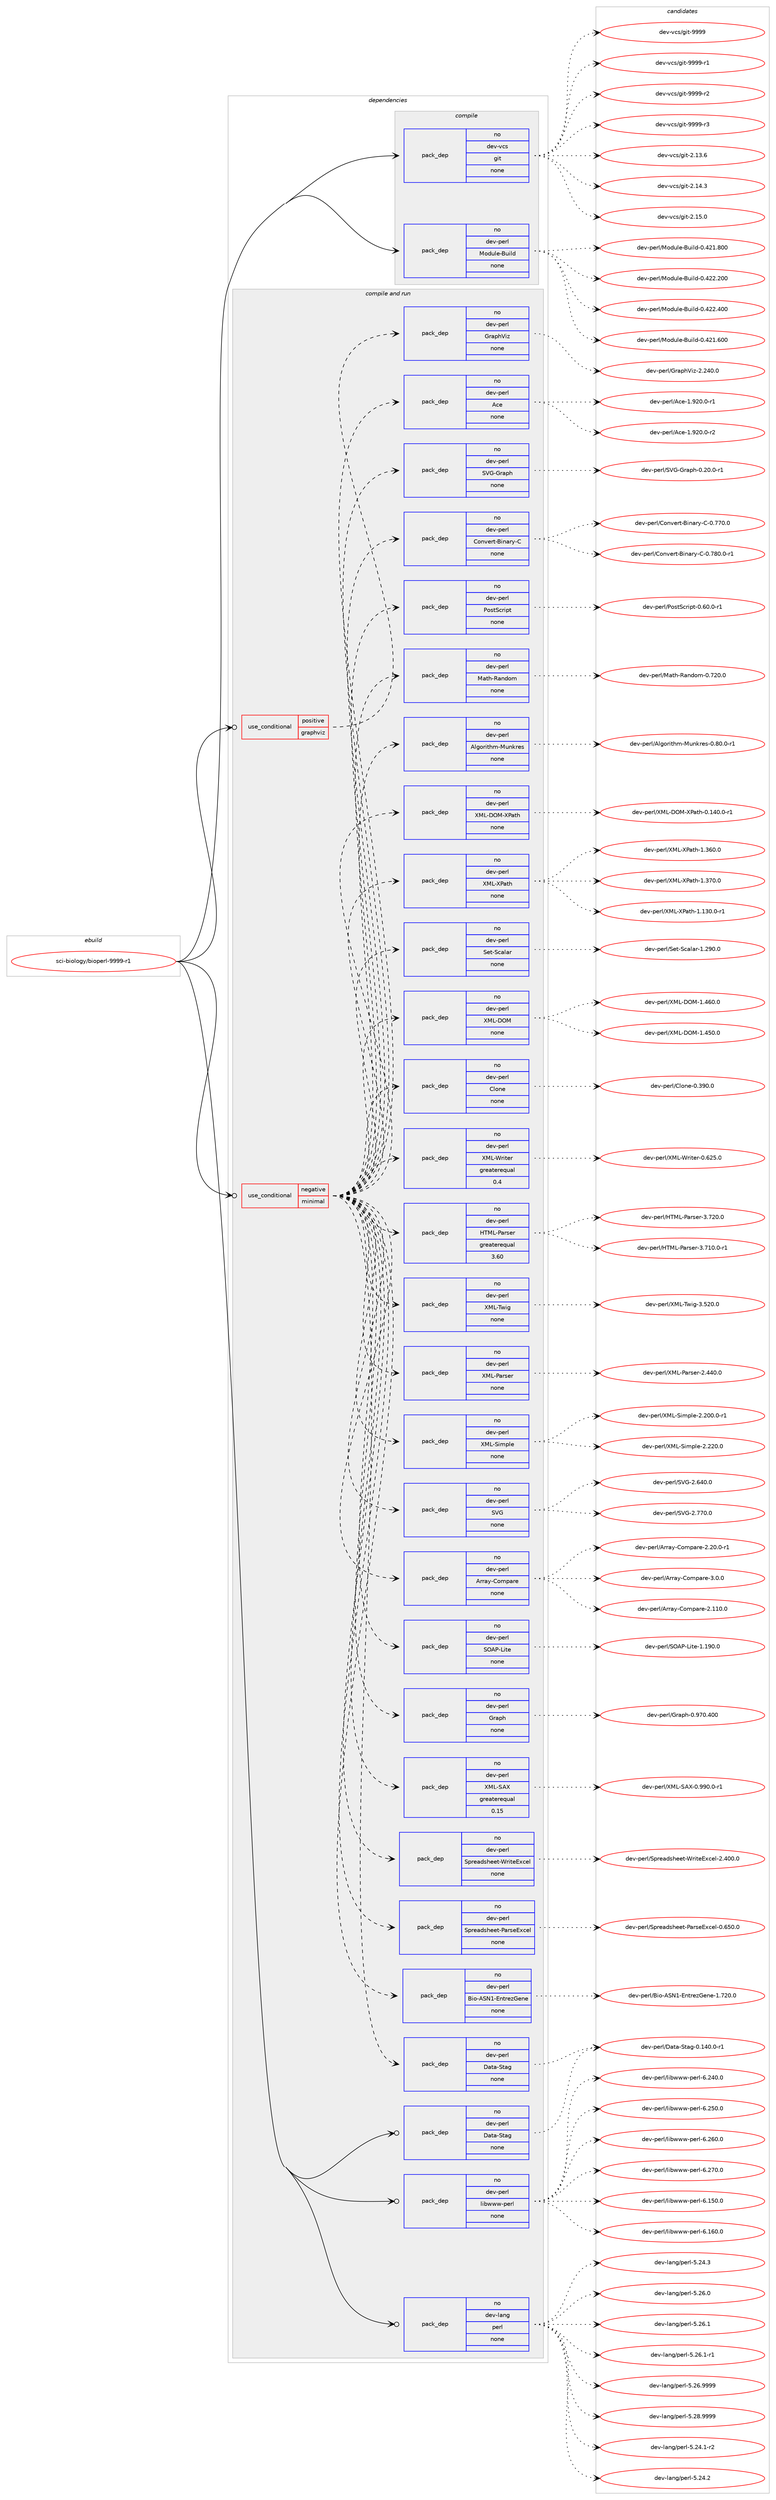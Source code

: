 digraph prolog {

# *************
# Graph options
# *************

newrank=true;
concentrate=true;
compound=true;
graph [rankdir=LR,fontname=Helvetica,fontsize=10,ranksep=1.5];#, ranksep=2.5, nodesep=0.2];
edge  [arrowhead=vee];
node  [fontname=Helvetica,fontsize=10];

# **********
# The ebuild
# **********

subgraph cluster_leftcol {
color=gray;
rank=same;
label=<<i>ebuild</i>>;
id [label="sci-biology/bioperl-9999-r1", color=red, width=4, href="../sci-biology/bioperl-9999-r1.svg"];
}

# ****************
# The dependencies
# ****************

subgraph cluster_midcol {
color=gray;
label=<<i>dependencies</i>>;
subgraph cluster_compile {
fillcolor="#eeeeee";
style=filled;
label=<<i>compile</i>>;
subgraph pack327310 {
dependency444213 [label=<<TABLE BORDER="0" CELLBORDER="1" CELLSPACING="0" CELLPADDING="4" WIDTH="220"><TR><TD ROWSPAN="6" CELLPADDING="30">pack_dep</TD></TR><TR><TD WIDTH="110">no</TD></TR><TR><TD>dev-perl</TD></TR><TR><TD>Module-Build</TD></TR><TR><TD>none</TD></TR><TR><TD></TD></TR></TABLE>>, shape=none, color=blue];
}
id:e -> dependency444213:w [weight=20,style="solid",arrowhead="vee"];
subgraph pack327311 {
dependency444214 [label=<<TABLE BORDER="0" CELLBORDER="1" CELLSPACING="0" CELLPADDING="4" WIDTH="220"><TR><TD ROWSPAN="6" CELLPADDING="30">pack_dep</TD></TR><TR><TD WIDTH="110">no</TD></TR><TR><TD>dev-vcs</TD></TR><TR><TD>git</TD></TR><TR><TD>none</TD></TR><TR><TD></TD></TR></TABLE>>, shape=none, color=blue];
}
id:e -> dependency444214:w [weight=20,style="solid",arrowhead="vee"];
}
subgraph cluster_compileandrun {
fillcolor="#eeeeee";
style=filled;
label=<<i>compile and run</i>>;
subgraph cond109219 {
dependency444215 [label=<<TABLE BORDER="0" CELLBORDER="1" CELLSPACING="0" CELLPADDING="4"><TR><TD ROWSPAN="3" CELLPADDING="10">use_conditional</TD></TR><TR><TD>negative</TD></TR><TR><TD>minimal</TD></TR></TABLE>>, shape=none, color=red];
subgraph pack327312 {
dependency444216 [label=<<TABLE BORDER="0" CELLBORDER="1" CELLSPACING="0" CELLPADDING="4" WIDTH="220"><TR><TD ROWSPAN="6" CELLPADDING="30">pack_dep</TD></TR><TR><TD WIDTH="110">no</TD></TR><TR><TD>dev-perl</TD></TR><TR><TD>Ace</TD></TR><TR><TD>none</TD></TR><TR><TD></TD></TR></TABLE>>, shape=none, color=blue];
}
dependency444215:e -> dependency444216:w [weight=20,style="dashed",arrowhead="vee"];
subgraph pack327313 {
dependency444217 [label=<<TABLE BORDER="0" CELLBORDER="1" CELLSPACING="0" CELLPADDING="4" WIDTH="220"><TR><TD ROWSPAN="6" CELLPADDING="30">pack_dep</TD></TR><TR><TD WIDTH="110">no</TD></TR><TR><TD>dev-perl</TD></TR><TR><TD>Bio-ASN1-EntrezGene</TD></TR><TR><TD>none</TD></TR><TR><TD></TD></TR></TABLE>>, shape=none, color=blue];
}
dependency444215:e -> dependency444217:w [weight=20,style="dashed",arrowhead="vee"];
subgraph pack327314 {
dependency444218 [label=<<TABLE BORDER="0" CELLBORDER="1" CELLSPACING="0" CELLPADDING="4" WIDTH="220"><TR><TD ROWSPAN="6" CELLPADDING="30">pack_dep</TD></TR><TR><TD WIDTH="110">no</TD></TR><TR><TD>dev-perl</TD></TR><TR><TD>Spreadsheet-ParseExcel</TD></TR><TR><TD>none</TD></TR><TR><TD></TD></TR></TABLE>>, shape=none, color=blue];
}
dependency444215:e -> dependency444218:w [weight=20,style="dashed",arrowhead="vee"];
subgraph pack327315 {
dependency444219 [label=<<TABLE BORDER="0" CELLBORDER="1" CELLSPACING="0" CELLPADDING="4" WIDTH="220"><TR><TD ROWSPAN="6" CELLPADDING="30">pack_dep</TD></TR><TR><TD WIDTH="110">no</TD></TR><TR><TD>dev-perl</TD></TR><TR><TD>Spreadsheet-WriteExcel</TD></TR><TR><TD>none</TD></TR><TR><TD></TD></TR></TABLE>>, shape=none, color=blue];
}
dependency444215:e -> dependency444219:w [weight=20,style="dashed",arrowhead="vee"];
subgraph pack327316 {
dependency444220 [label=<<TABLE BORDER="0" CELLBORDER="1" CELLSPACING="0" CELLPADDING="4" WIDTH="220"><TR><TD ROWSPAN="6" CELLPADDING="30">pack_dep</TD></TR><TR><TD WIDTH="110">no</TD></TR><TR><TD>dev-perl</TD></TR><TR><TD>XML-SAX</TD></TR><TR><TD>greaterequal</TD></TR><TR><TD>0.15</TD></TR></TABLE>>, shape=none, color=blue];
}
dependency444215:e -> dependency444220:w [weight=20,style="dashed",arrowhead="vee"];
subgraph pack327317 {
dependency444221 [label=<<TABLE BORDER="0" CELLBORDER="1" CELLSPACING="0" CELLPADDING="4" WIDTH="220"><TR><TD ROWSPAN="6" CELLPADDING="30">pack_dep</TD></TR><TR><TD WIDTH="110">no</TD></TR><TR><TD>dev-perl</TD></TR><TR><TD>Graph</TD></TR><TR><TD>none</TD></TR><TR><TD></TD></TR></TABLE>>, shape=none, color=blue];
}
dependency444215:e -> dependency444221:w [weight=20,style="dashed",arrowhead="vee"];
subgraph pack327318 {
dependency444222 [label=<<TABLE BORDER="0" CELLBORDER="1" CELLSPACING="0" CELLPADDING="4" WIDTH="220"><TR><TD ROWSPAN="6" CELLPADDING="30">pack_dep</TD></TR><TR><TD WIDTH="110">no</TD></TR><TR><TD>dev-perl</TD></TR><TR><TD>SOAP-Lite</TD></TR><TR><TD>none</TD></TR><TR><TD></TD></TR></TABLE>>, shape=none, color=blue];
}
dependency444215:e -> dependency444222:w [weight=20,style="dashed",arrowhead="vee"];
subgraph pack327319 {
dependency444223 [label=<<TABLE BORDER="0" CELLBORDER="1" CELLSPACING="0" CELLPADDING="4" WIDTH="220"><TR><TD ROWSPAN="6" CELLPADDING="30">pack_dep</TD></TR><TR><TD WIDTH="110">no</TD></TR><TR><TD>dev-perl</TD></TR><TR><TD>Array-Compare</TD></TR><TR><TD>none</TD></TR><TR><TD></TD></TR></TABLE>>, shape=none, color=blue];
}
dependency444215:e -> dependency444223:w [weight=20,style="dashed",arrowhead="vee"];
subgraph pack327320 {
dependency444224 [label=<<TABLE BORDER="0" CELLBORDER="1" CELLSPACING="0" CELLPADDING="4" WIDTH="220"><TR><TD ROWSPAN="6" CELLPADDING="30">pack_dep</TD></TR><TR><TD WIDTH="110">no</TD></TR><TR><TD>dev-perl</TD></TR><TR><TD>SVG</TD></TR><TR><TD>none</TD></TR><TR><TD></TD></TR></TABLE>>, shape=none, color=blue];
}
dependency444215:e -> dependency444224:w [weight=20,style="dashed",arrowhead="vee"];
subgraph pack327321 {
dependency444225 [label=<<TABLE BORDER="0" CELLBORDER="1" CELLSPACING="0" CELLPADDING="4" WIDTH="220"><TR><TD ROWSPAN="6" CELLPADDING="30">pack_dep</TD></TR><TR><TD WIDTH="110">no</TD></TR><TR><TD>dev-perl</TD></TR><TR><TD>XML-Simple</TD></TR><TR><TD>none</TD></TR><TR><TD></TD></TR></TABLE>>, shape=none, color=blue];
}
dependency444215:e -> dependency444225:w [weight=20,style="dashed",arrowhead="vee"];
subgraph pack327322 {
dependency444226 [label=<<TABLE BORDER="0" CELLBORDER="1" CELLSPACING="0" CELLPADDING="4" WIDTH="220"><TR><TD ROWSPAN="6" CELLPADDING="30">pack_dep</TD></TR><TR><TD WIDTH="110">no</TD></TR><TR><TD>dev-perl</TD></TR><TR><TD>XML-Parser</TD></TR><TR><TD>none</TD></TR><TR><TD></TD></TR></TABLE>>, shape=none, color=blue];
}
dependency444215:e -> dependency444226:w [weight=20,style="dashed",arrowhead="vee"];
subgraph pack327323 {
dependency444227 [label=<<TABLE BORDER="0" CELLBORDER="1" CELLSPACING="0" CELLPADDING="4" WIDTH="220"><TR><TD ROWSPAN="6" CELLPADDING="30">pack_dep</TD></TR><TR><TD WIDTH="110">no</TD></TR><TR><TD>dev-perl</TD></TR><TR><TD>XML-Twig</TD></TR><TR><TD>none</TD></TR><TR><TD></TD></TR></TABLE>>, shape=none, color=blue];
}
dependency444215:e -> dependency444227:w [weight=20,style="dashed",arrowhead="vee"];
subgraph pack327324 {
dependency444228 [label=<<TABLE BORDER="0" CELLBORDER="1" CELLSPACING="0" CELLPADDING="4" WIDTH="220"><TR><TD ROWSPAN="6" CELLPADDING="30">pack_dep</TD></TR><TR><TD WIDTH="110">no</TD></TR><TR><TD>dev-perl</TD></TR><TR><TD>HTML-Parser</TD></TR><TR><TD>greaterequal</TD></TR><TR><TD>3.60</TD></TR></TABLE>>, shape=none, color=blue];
}
dependency444215:e -> dependency444228:w [weight=20,style="dashed",arrowhead="vee"];
subgraph pack327325 {
dependency444229 [label=<<TABLE BORDER="0" CELLBORDER="1" CELLSPACING="0" CELLPADDING="4" WIDTH="220"><TR><TD ROWSPAN="6" CELLPADDING="30">pack_dep</TD></TR><TR><TD WIDTH="110">no</TD></TR><TR><TD>dev-perl</TD></TR><TR><TD>XML-Writer</TD></TR><TR><TD>greaterequal</TD></TR><TR><TD>0.4</TD></TR></TABLE>>, shape=none, color=blue];
}
dependency444215:e -> dependency444229:w [weight=20,style="dashed",arrowhead="vee"];
subgraph pack327326 {
dependency444230 [label=<<TABLE BORDER="0" CELLBORDER="1" CELLSPACING="0" CELLPADDING="4" WIDTH="220"><TR><TD ROWSPAN="6" CELLPADDING="30">pack_dep</TD></TR><TR><TD WIDTH="110">no</TD></TR><TR><TD>dev-perl</TD></TR><TR><TD>Clone</TD></TR><TR><TD>none</TD></TR><TR><TD></TD></TR></TABLE>>, shape=none, color=blue];
}
dependency444215:e -> dependency444230:w [weight=20,style="dashed",arrowhead="vee"];
subgraph pack327327 {
dependency444231 [label=<<TABLE BORDER="0" CELLBORDER="1" CELLSPACING="0" CELLPADDING="4" WIDTH="220"><TR><TD ROWSPAN="6" CELLPADDING="30">pack_dep</TD></TR><TR><TD WIDTH="110">no</TD></TR><TR><TD>dev-perl</TD></TR><TR><TD>XML-DOM</TD></TR><TR><TD>none</TD></TR><TR><TD></TD></TR></TABLE>>, shape=none, color=blue];
}
dependency444215:e -> dependency444231:w [weight=20,style="dashed",arrowhead="vee"];
subgraph pack327328 {
dependency444232 [label=<<TABLE BORDER="0" CELLBORDER="1" CELLSPACING="0" CELLPADDING="4" WIDTH="220"><TR><TD ROWSPAN="6" CELLPADDING="30">pack_dep</TD></TR><TR><TD WIDTH="110">no</TD></TR><TR><TD>dev-perl</TD></TR><TR><TD>Set-Scalar</TD></TR><TR><TD>none</TD></TR><TR><TD></TD></TR></TABLE>>, shape=none, color=blue];
}
dependency444215:e -> dependency444232:w [weight=20,style="dashed",arrowhead="vee"];
subgraph pack327329 {
dependency444233 [label=<<TABLE BORDER="0" CELLBORDER="1" CELLSPACING="0" CELLPADDING="4" WIDTH="220"><TR><TD ROWSPAN="6" CELLPADDING="30">pack_dep</TD></TR><TR><TD WIDTH="110">no</TD></TR><TR><TD>dev-perl</TD></TR><TR><TD>XML-XPath</TD></TR><TR><TD>none</TD></TR><TR><TD></TD></TR></TABLE>>, shape=none, color=blue];
}
dependency444215:e -> dependency444233:w [weight=20,style="dashed",arrowhead="vee"];
subgraph pack327330 {
dependency444234 [label=<<TABLE BORDER="0" CELLBORDER="1" CELLSPACING="0" CELLPADDING="4" WIDTH="220"><TR><TD ROWSPAN="6" CELLPADDING="30">pack_dep</TD></TR><TR><TD WIDTH="110">no</TD></TR><TR><TD>dev-perl</TD></TR><TR><TD>XML-DOM-XPath</TD></TR><TR><TD>none</TD></TR><TR><TD></TD></TR></TABLE>>, shape=none, color=blue];
}
dependency444215:e -> dependency444234:w [weight=20,style="dashed",arrowhead="vee"];
subgraph pack327331 {
dependency444235 [label=<<TABLE BORDER="0" CELLBORDER="1" CELLSPACING="0" CELLPADDING="4" WIDTH="220"><TR><TD ROWSPAN="6" CELLPADDING="30">pack_dep</TD></TR><TR><TD WIDTH="110">no</TD></TR><TR><TD>dev-perl</TD></TR><TR><TD>Algorithm-Munkres</TD></TR><TR><TD>none</TD></TR><TR><TD></TD></TR></TABLE>>, shape=none, color=blue];
}
dependency444215:e -> dependency444235:w [weight=20,style="dashed",arrowhead="vee"];
subgraph pack327332 {
dependency444236 [label=<<TABLE BORDER="0" CELLBORDER="1" CELLSPACING="0" CELLPADDING="4" WIDTH="220"><TR><TD ROWSPAN="6" CELLPADDING="30">pack_dep</TD></TR><TR><TD WIDTH="110">no</TD></TR><TR><TD>dev-perl</TD></TR><TR><TD>Data-Stag</TD></TR><TR><TD>none</TD></TR><TR><TD></TD></TR></TABLE>>, shape=none, color=blue];
}
dependency444215:e -> dependency444236:w [weight=20,style="dashed",arrowhead="vee"];
subgraph pack327333 {
dependency444237 [label=<<TABLE BORDER="0" CELLBORDER="1" CELLSPACING="0" CELLPADDING="4" WIDTH="220"><TR><TD ROWSPAN="6" CELLPADDING="30">pack_dep</TD></TR><TR><TD WIDTH="110">no</TD></TR><TR><TD>dev-perl</TD></TR><TR><TD>Math-Random</TD></TR><TR><TD>none</TD></TR><TR><TD></TD></TR></TABLE>>, shape=none, color=blue];
}
dependency444215:e -> dependency444237:w [weight=20,style="dashed",arrowhead="vee"];
subgraph pack327334 {
dependency444238 [label=<<TABLE BORDER="0" CELLBORDER="1" CELLSPACING="0" CELLPADDING="4" WIDTH="220"><TR><TD ROWSPAN="6" CELLPADDING="30">pack_dep</TD></TR><TR><TD WIDTH="110">no</TD></TR><TR><TD>dev-perl</TD></TR><TR><TD>PostScript</TD></TR><TR><TD>none</TD></TR><TR><TD></TD></TR></TABLE>>, shape=none, color=blue];
}
dependency444215:e -> dependency444238:w [weight=20,style="dashed",arrowhead="vee"];
subgraph pack327335 {
dependency444239 [label=<<TABLE BORDER="0" CELLBORDER="1" CELLSPACING="0" CELLPADDING="4" WIDTH="220"><TR><TD ROWSPAN="6" CELLPADDING="30">pack_dep</TD></TR><TR><TD WIDTH="110">no</TD></TR><TR><TD>dev-perl</TD></TR><TR><TD>Convert-Binary-C</TD></TR><TR><TD>none</TD></TR><TR><TD></TD></TR></TABLE>>, shape=none, color=blue];
}
dependency444215:e -> dependency444239:w [weight=20,style="dashed",arrowhead="vee"];
subgraph pack327336 {
dependency444240 [label=<<TABLE BORDER="0" CELLBORDER="1" CELLSPACING="0" CELLPADDING="4" WIDTH="220"><TR><TD ROWSPAN="6" CELLPADDING="30">pack_dep</TD></TR><TR><TD WIDTH="110">no</TD></TR><TR><TD>dev-perl</TD></TR><TR><TD>SVG-Graph</TD></TR><TR><TD>none</TD></TR><TR><TD></TD></TR></TABLE>>, shape=none, color=blue];
}
dependency444215:e -> dependency444240:w [weight=20,style="dashed",arrowhead="vee"];
}
id:e -> dependency444215:w [weight=20,style="solid",arrowhead="odotvee"];
subgraph cond109220 {
dependency444241 [label=<<TABLE BORDER="0" CELLBORDER="1" CELLSPACING="0" CELLPADDING="4"><TR><TD ROWSPAN="3" CELLPADDING="10">use_conditional</TD></TR><TR><TD>positive</TD></TR><TR><TD>graphviz</TD></TR></TABLE>>, shape=none, color=red];
subgraph pack327337 {
dependency444242 [label=<<TABLE BORDER="0" CELLBORDER="1" CELLSPACING="0" CELLPADDING="4" WIDTH="220"><TR><TD ROWSPAN="6" CELLPADDING="30">pack_dep</TD></TR><TR><TD WIDTH="110">no</TD></TR><TR><TD>dev-perl</TD></TR><TR><TD>GraphViz</TD></TR><TR><TD>none</TD></TR><TR><TD></TD></TR></TABLE>>, shape=none, color=blue];
}
dependency444241:e -> dependency444242:w [weight=20,style="dashed",arrowhead="vee"];
}
id:e -> dependency444241:w [weight=20,style="solid",arrowhead="odotvee"];
subgraph pack327338 {
dependency444243 [label=<<TABLE BORDER="0" CELLBORDER="1" CELLSPACING="0" CELLPADDING="4" WIDTH="220"><TR><TD ROWSPAN="6" CELLPADDING="30">pack_dep</TD></TR><TR><TD WIDTH="110">no</TD></TR><TR><TD>dev-lang</TD></TR><TR><TD>perl</TD></TR><TR><TD>none</TD></TR><TR><TD></TD></TR></TABLE>>, shape=none, color=blue];
}
id:e -> dependency444243:w [weight=20,style="solid",arrowhead="odotvee"];
subgraph pack327339 {
dependency444244 [label=<<TABLE BORDER="0" CELLBORDER="1" CELLSPACING="0" CELLPADDING="4" WIDTH="220"><TR><TD ROWSPAN="6" CELLPADDING="30">pack_dep</TD></TR><TR><TD WIDTH="110">no</TD></TR><TR><TD>dev-perl</TD></TR><TR><TD>Data-Stag</TD></TR><TR><TD>none</TD></TR><TR><TD></TD></TR></TABLE>>, shape=none, color=blue];
}
id:e -> dependency444244:w [weight=20,style="solid",arrowhead="odotvee"];
subgraph pack327340 {
dependency444245 [label=<<TABLE BORDER="0" CELLBORDER="1" CELLSPACING="0" CELLPADDING="4" WIDTH="220"><TR><TD ROWSPAN="6" CELLPADDING="30">pack_dep</TD></TR><TR><TD WIDTH="110">no</TD></TR><TR><TD>dev-perl</TD></TR><TR><TD>libwww-perl</TD></TR><TR><TD>none</TD></TR><TR><TD></TD></TR></TABLE>>, shape=none, color=blue];
}
id:e -> dependency444245:w [weight=20,style="solid",arrowhead="odotvee"];
}
subgraph cluster_run {
fillcolor="#eeeeee";
style=filled;
label=<<i>run</i>>;
}
}

# **************
# The candidates
# **************

subgraph cluster_choices {
rank=same;
color=gray;
label=<<i>candidates</i>>;

subgraph choice327310 {
color=black;
nodesep=1;
choice100101118451121011141084777111100117108101456611710510810045484652504946544848 [label="dev-perl/Module-Build-0.421.600", color=red, width=4,href="../dev-perl/Module-Build-0.421.600.svg"];
choice100101118451121011141084777111100117108101456611710510810045484652504946564848 [label="dev-perl/Module-Build-0.421.800", color=red, width=4,href="../dev-perl/Module-Build-0.421.800.svg"];
choice100101118451121011141084777111100117108101456611710510810045484652505046504848 [label="dev-perl/Module-Build-0.422.200", color=red, width=4,href="../dev-perl/Module-Build-0.422.200.svg"];
choice100101118451121011141084777111100117108101456611710510810045484652505046524848 [label="dev-perl/Module-Build-0.422.400", color=red, width=4,href="../dev-perl/Module-Build-0.422.400.svg"];
dependency444213:e -> choice100101118451121011141084777111100117108101456611710510810045484652504946544848:w [style=dotted,weight="100"];
dependency444213:e -> choice100101118451121011141084777111100117108101456611710510810045484652504946564848:w [style=dotted,weight="100"];
dependency444213:e -> choice100101118451121011141084777111100117108101456611710510810045484652505046504848:w [style=dotted,weight="100"];
dependency444213:e -> choice100101118451121011141084777111100117108101456611710510810045484652505046524848:w [style=dotted,weight="100"];
}
subgraph choice327311 {
color=black;
nodesep=1;
choice10010111845118991154710310511645504649514654 [label="dev-vcs/git-2.13.6", color=red, width=4,href="../dev-vcs/git-2.13.6.svg"];
choice10010111845118991154710310511645504649524651 [label="dev-vcs/git-2.14.3", color=red, width=4,href="../dev-vcs/git-2.14.3.svg"];
choice10010111845118991154710310511645504649534648 [label="dev-vcs/git-2.15.0", color=red, width=4,href="../dev-vcs/git-2.15.0.svg"];
choice1001011184511899115471031051164557575757 [label="dev-vcs/git-9999", color=red, width=4,href="../dev-vcs/git-9999.svg"];
choice10010111845118991154710310511645575757574511449 [label="dev-vcs/git-9999-r1", color=red, width=4,href="../dev-vcs/git-9999-r1.svg"];
choice10010111845118991154710310511645575757574511450 [label="dev-vcs/git-9999-r2", color=red, width=4,href="../dev-vcs/git-9999-r2.svg"];
choice10010111845118991154710310511645575757574511451 [label="dev-vcs/git-9999-r3", color=red, width=4,href="../dev-vcs/git-9999-r3.svg"];
dependency444214:e -> choice10010111845118991154710310511645504649514654:w [style=dotted,weight="100"];
dependency444214:e -> choice10010111845118991154710310511645504649524651:w [style=dotted,weight="100"];
dependency444214:e -> choice10010111845118991154710310511645504649534648:w [style=dotted,weight="100"];
dependency444214:e -> choice1001011184511899115471031051164557575757:w [style=dotted,weight="100"];
dependency444214:e -> choice10010111845118991154710310511645575757574511449:w [style=dotted,weight="100"];
dependency444214:e -> choice10010111845118991154710310511645575757574511450:w [style=dotted,weight="100"];
dependency444214:e -> choice10010111845118991154710310511645575757574511451:w [style=dotted,weight="100"];
}
subgraph choice327312 {
color=black;
nodesep=1;
choice1001011184511210111410847659910145494657504846484511449 [label="dev-perl/Ace-1.920.0-r1", color=red, width=4,href="../dev-perl/Ace-1.920.0-r1.svg"];
choice1001011184511210111410847659910145494657504846484511450 [label="dev-perl/Ace-1.920.0-r2", color=red, width=4,href="../dev-perl/Ace-1.920.0-r2.svg"];
dependency444216:e -> choice1001011184511210111410847659910145494657504846484511449:w [style=dotted,weight="100"];
dependency444216:e -> choice1001011184511210111410847659910145494657504846484511450:w [style=dotted,weight="100"];
}
subgraph choice327313 {
color=black;
nodesep=1;
choice10010111845112101114108476610511145658378494569110116114101122711011101014549465550484648 [label="dev-perl/Bio-ASN1-EntrezGene-1.720.0", color=red, width=4,href="../dev-perl/Bio-ASN1-EntrezGene-1.720.0.svg"];
dependency444217:e -> choice10010111845112101114108476610511145658378494569110116114101122711011101014549465550484648:w [style=dotted,weight="100"];
}
subgraph choice327314 {
color=black;
nodesep=1;
choice1001011184511210111410847831121141019710011510410110111645809711411510169120991011084548465453484648 [label="dev-perl/Spreadsheet-ParseExcel-0.650.0", color=red, width=4,href="../dev-perl/Spreadsheet-ParseExcel-0.650.0.svg"];
dependency444218:e -> choice1001011184511210111410847831121141019710011510410110111645809711411510169120991011084548465453484648:w [style=dotted,weight="100"];
}
subgraph choice327315 {
color=black;
nodesep=1;
choice10010111845112101114108478311211410197100115104101101116458711410511610169120991011084550465248484648 [label="dev-perl/Spreadsheet-WriteExcel-2.400.0", color=red, width=4,href="../dev-perl/Spreadsheet-WriteExcel-2.400.0.svg"];
dependency444219:e -> choice10010111845112101114108478311211410197100115104101101116458711410511610169120991011084550465248484648:w [style=dotted,weight="100"];
}
subgraph choice327316 {
color=black;
nodesep=1;
choice10010111845112101114108478877764583658845484657574846484511449 [label="dev-perl/XML-SAX-0.990.0-r1", color=red, width=4,href="../dev-perl/XML-SAX-0.990.0-r1.svg"];
dependency444220:e -> choice10010111845112101114108478877764583658845484657574846484511449:w [style=dotted,weight="100"];
}
subgraph choice327317 {
color=black;
nodesep=1;
choice1001011184511210111410847711149711210445484657554846524848 [label="dev-perl/Graph-0.970.400", color=red, width=4,href="../dev-perl/Graph-0.970.400.svg"];
dependency444221:e -> choice1001011184511210111410847711149711210445484657554846524848:w [style=dotted,weight="100"];
}
subgraph choice327318 {
color=black;
nodesep=1;
choice10010111845112101114108478379658045761051161014549464957484648 [label="dev-perl/SOAP-Lite-1.190.0", color=red, width=4,href="../dev-perl/SOAP-Lite-1.190.0.svg"];
dependency444222:e -> choice10010111845112101114108478379658045761051161014549464957484648:w [style=dotted,weight="100"];
}
subgraph choice327319 {
color=black;
nodesep=1;
choice100101118451121011141084765114114971214567111109112971141014550464949484648 [label="dev-perl/Array-Compare-2.110.0", color=red, width=4,href="../dev-perl/Array-Compare-2.110.0.svg"];
choice10010111845112101114108476511411497121456711110911297114101455046504846484511449 [label="dev-perl/Array-Compare-2.20.0-r1", color=red, width=4,href="../dev-perl/Array-Compare-2.20.0-r1.svg"];
choice10010111845112101114108476511411497121456711110911297114101455146484648 [label="dev-perl/Array-Compare-3.0.0", color=red, width=4,href="../dev-perl/Array-Compare-3.0.0.svg"];
dependency444223:e -> choice100101118451121011141084765114114971214567111109112971141014550464949484648:w [style=dotted,weight="100"];
dependency444223:e -> choice10010111845112101114108476511411497121456711110911297114101455046504846484511449:w [style=dotted,weight="100"];
dependency444223:e -> choice10010111845112101114108476511411497121456711110911297114101455146484648:w [style=dotted,weight="100"];
}
subgraph choice327320 {
color=black;
nodesep=1;
choice10010111845112101114108478386714550465452484648 [label="dev-perl/SVG-2.640.0", color=red, width=4,href="../dev-perl/SVG-2.640.0.svg"];
choice10010111845112101114108478386714550465555484648 [label="dev-perl/SVG-2.770.0", color=red, width=4,href="../dev-perl/SVG-2.770.0.svg"];
dependency444224:e -> choice10010111845112101114108478386714550465452484648:w [style=dotted,weight="100"];
dependency444224:e -> choice10010111845112101114108478386714550465555484648:w [style=dotted,weight="100"];
}
subgraph choice327321 {
color=black;
nodesep=1;
choice1001011184511210111410847887776458310510911210810145504650484846484511449 [label="dev-perl/XML-Simple-2.200.0-r1", color=red, width=4,href="../dev-perl/XML-Simple-2.200.0-r1.svg"];
choice100101118451121011141084788777645831051091121081014550465050484648 [label="dev-perl/XML-Simple-2.220.0", color=red, width=4,href="../dev-perl/XML-Simple-2.220.0.svg"];
dependency444225:e -> choice1001011184511210111410847887776458310510911210810145504650484846484511449:w [style=dotted,weight="100"];
dependency444225:e -> choice100101118451121011141084788777645831051091121081014550465050484648:w [style=dotted,weight="100"];
}
subgraph choice327322 {
color=black;
nodesep=1;
choice10010111845112101114108478877764580971141151011144550465252484648 [label="dev-perl/XML-Parser-2.440.0", color=red, width=4,href="../dev-perl/XML-Parser-2.440.0.svg"];
dependency444226:e -> choice10010111845112101114108478877764580971141151011144550465252484648:w [style=dotted,weight="100"];
}
subgraph choice327323 {
color=black;
nodesep=1;
choice100101118451121011141084788777645841191051034551465350484648 [label="dev-perl/XML-Twig-3.520.0", color=red, width=4,href="../dev-perl/XML-Twig-3.520.0.svg"];
dependency444227:e -> choice100101118451121011141084788777645841191051034551465350484648:w [style=dotted,weight="100"];
}
subgraph choice327324 {
color=black;
nodesep=1;
choice10010111845112101114108477284777645809711411510111445514655494846484511449 [label="dev-perl/HTML-Parser-3.710.0-r1", color=red, width=4,href="../dev-perl/HTML-Parser-3.710.0-r1.svg"];
choice1001011184511210111410847728477764580971141151011144551465550484648 [label="dev-perl/HTML-Parser-3.720.0", color=red, width=4,href="../dev-perl/HTML-Parser-3.720.0.svg"];
dependency444228:e -> choice10010111845112101114108477284777645809711411510111445514655494846484511449:w [style=dotted,weight="100"];
dependency444228:e -> choice1001011184511210111410847728477764580971141151011144551465550484648:w [style=dotted,weight="100"];
}
subgraph choice327325 {
color=black;
nodesep=1;
choice100101118451121011141084788777645871141051161011144548465450534648 [label="dev-perl/XML-Writer-0.625.0", color=red, width=4,href="../dev-perl/XML-Writer-0.625.0.svg"];
dependency444229:e -> choice100101118451121011141084788777645871141051161011144548465450534648:w [style=dotted,weight="100"];
}
subgraph choice327326 {
color=black;
nodesep=1;
choice1001011184511210111410847671081111101014548465157484648 [label="dev-perl/Clone-0.390.0", color=red, width=4,href="../dev-perl/Clone-0.390.0.svg"];
dependency444230:e -> choice1001011184511210111410847671081111101014548465157484648:w [style=dotted,weight="100"];
}
subgraph choice327327 {
color=black;
nodesep=1;
choice1001011184511210111410847887776456879774549465253484648 [label="dev-perl/XML-DOM-1.450.0", color=red, width=4,href="../dev-perl/XML-DOM-1.450.0.svg"];
choice1001011184511210111410847887776456879774549465254484648 [label="dev-perl/XML-DOM-1.460.0", color=red, width=4,href="../dev-perl/XML-DOM-1.460.0.svg"];
dependency444231:e -> choice1001011184511210111410847887776456879774549465253484648:w [style=dotted,weight="100"];
dependency444231:e -> choice1001011184511210111410847887776456879774549465254484648:w [style=dotted,weight="100"];
}
subgraph choice327328 {
color=black;
nodesep=1;
choice10010111845112101114108478310111645839997108971144549465057484648 [label="dev-perl/Set-Scalar-1.290.0", color=red, width=4,href="../dev-perl/Set-Scalar-1.290.0.svg"];
dependency444232:e -> choice10010111845112101114108478310111645839997108971144549465057484648:w [style=dotted,weight="100"];
}
subgraph choice327329 {
color=black;
nodesep=1;
choice10010111845112101114108478877764588809711610445494649514846484511449 [label="dev-perl/XML-XPath-1.130.0-r1", color=red, width=4,href="../dev-perl/XML-XPath-1.130.0-r1.svg"];
choice1001011184511210111410847887776458880971161044549465154484648 [label="dev-perl/XML-XPath-1.360.0", color=red, width=4,href="../dev-perl/XML-XPath-1.360.0.svg"];
choice1001011184511210111410847887776458880971161044549465155484648 [label="dev-perl/XML-XPath-1.370.0", color=red, width=4,href="../dev-perl/XML-XPath-1.370.0.svg"];
dependency444233:e -> choice10010111845112101114108478877764588809711610445494649514846484511449:w [style=dotted,weight="100"];
dependency444233:e -> choice1001011184511210111410847887776458880971161044549465154484648:w [style=dotted,weight="100"];
dependency444233:e -> choice1001011184511210111410847887776458880971161044549465155484648:w [style=dotted,weight="100"];
}
subgraph choice327330 {
color=black;
nodesep=1;
choice1001011184511210111410847887776456879774588809711610445484649524846484511449 [label="dev-perl/XML-DOM-XPath-0.140.0-r1", color=red, width=4,href="../dev-perl/XML-DOM-XPath-0.140.0-r1.svg"];
dependency444234:e -> choice1001011184511210111410847887776456879774588809711610445484649524846484511449:w [style=dotted,weight="100"];
}
subgraph choice327331 {
color=black;
nodesep=1;
choice1001011184511210111410847651081031111141051161041094577117110107114101115454846564846484511449 [label="dev-perl/Algorithm-Munkres-0.80.0-r1", color=red, width=4,href="../dev-perl/Algorithm-Munkres-0.80.0-r1.svg"];
dependency444235:e -> choice1001011184511210111410847651081031111141051161041094577117110107114101115454846564846484511449:w [style=dotted,weight="100"];
}
subgraph choice327332 {
color=black;
nodesep=1;
choice100101118451121011141084768971169745831169710345484649524846484511449 [label="dev-perl/Data-Stag-0.140.0-r1", color=red, width=4,href="../dev-perl/Data-Stag-0.140.0-r1.svg"];
dependency444236:e -> choice100101118451121011141084768971169745831169710345484649524846484511449:w [style=dotted,weight="100"];
}
subgraph choice327333 {
color=black;
nodesep=1;
choice100101118451121011141084777971161044582971101001111094548465550484648 [label="dev-perl/Math-Random-0.720.0", color=red, width=4,href="../dev-perl/Math-Random-0.720.0.svg"];
dependency444237:e -> choice100101118451121011141084777971161044582971101001111094548465550484648:w [style=dotted,weight="100"];
}
subgraph choice327334 {
color=black;
nodesep=1;
choice1001011184511210111410847801111151168399114105112116454846544846484511449 [label="dev-perl/PostScript-0.60.0-r1", color=red, width=4,href="../dev-perl/PostScript-0.60.0-r1.svg"];
dependency444238:e -> choice1001011184511210111410847801111151168399114105112116454846544846484511449:w [style=dotted,weight="100"];
}
subgraph choice327335 {
color=black;
nodesep=1;
choice10010111845112101114108476711111011810111411645661051109711412145674548465555484648 [label="dev-perl/Convert-Binary-C-0.770.0", color=red, width=4,href="../dev-perl/Convert-Binary-C-0.770.0.svg"];
choice100101118451121011141084767111110118101114116456610511097114121456745484655564846484511449 [label="dev-perl/Convert-Binary-C-0.780.0-r1", color=red, width=4,href="../dev-perl/Convert-Binary-C-0.780.0-r1.svg"];
dependency444239:e -> choice10010111845112101114108476711111011810111411645661051109711412145674548465555484648:w [style=dotted,weight="100"];
dependency444239:e -> choice100101118451121011141084767111110118101114116456610511097114121456745484655564846484511449:w [style=dotted,weight="100"];
}
subgraph choice327336 {
color=black;
nodesep=1;
choice1001011184511210111410847838671457111497112104454846504846484511449 [label="dev-perl/SVG-Graph-0.20.0-r1", color=red, width=4,href="../dev-perl/SVG-Graph-0.20.0-r1.svg"];
dependency444240:e -> choice1001011184511210111410847838671457111497112104454846504846484511449:w [style=dotted,weight="100"];
}
subgraph choice327337 {
color=black;
nodesep=1;
choice10010111845112101114108477111497112104861051224550465052484648 [label="dev-perl/GraphViz-2.240.0", color=red, width=4,href="../dev-perl/GraphViz-2.240.0.svg"];
dependency444242:e -> choice10010111845112101114108477111497112104861051224550465052484648:w [style=dotted,weight="100"];
}
subgraph choice327338 {
color=black;
nodesep=1;
choice100101118451089711010347112101114108455346505246494511450 [label="dev-lang/perl-5.24.1-r2", color=red, width=4,href="../dev-lang/perl-5.24.1-r2.svg"];
choice10010111845108971101034711210111410845534650524650 [label="dev-lang/perl-5.24.2", color=red, width=4,href="../dev-lang/perl-5.24.2.svg"];
choice10010111845108971101034711210111410845534650524651 [label="dev-lang/perl-5.24.3", color=red, width=4,href="../dev-lang/perl-5.24.3.svg"];
choice10010111845108971101034711210111410845534650544648 [label="dev-lang/perl-5.26.0", color=red, width=4,href="../dev-lang/perl-5.26.0.svg"];
choice10010111845108971101034711210111410845534650544649 [label="dev-lang/perl-5.26.1", color=red, width=4,href="../dev-lang/perl-5.26.1.svg"];
choice100101118451089711010347112101114108455346505446494511449 [label="dev-lang/perl-5.26.1-r1", color=red, width=4,href="../dev-lang/perl-5.26.1-r1.svg"];
choice10010111845108971101034711210111410845534650544657575757 [label="dev-lang/perl-5.26.9999", color=red, width=4,href="../dev-lang/perl-5.26.9999.svg"];
choice10010111845108971101034711210111410845534650564657575757 [label="dev-lang/perl-5.28.9999", color=red, width=4,href="../dev-lang/perl-5.28.9999.svg"];
dependency444243:e -> choice100101118451089711010347112101114108455346505246494511450:w [style=dotted,weight="100"];
dependency444243:e -> choice10010111845108971101034711210111410845534650524650:w [style=dotted,weight="100"];
dependency444243:e -> choice10010111845108971101034711210111410845534650524651:w [style=dotted,weight="100"];
dependency444243:e -> choice10010111845108971101034711210111410845534650544648:w [style=dotted,weight="100"];
dependency444243:e -> choice10010111845108971101034711210111410845534650544649:w [style=dotted,weight="100"];
dependency444243:e -> choice100101118451089711010347112101114108455346505446494511449:w [style=dotted,weight="100"];
dependency444243:e -> choice10010111845108971101034711210111410845534650544657575757:w [style=dotted,weight="100"];
dependency444243:e -> choice10010111845108971101034711210111410845534650564657575757:w [style=dotted,weight="100"];
}
subgraph choice327339 {
color=black;
nodesep=1;
choice100101118451121011141084768971169745831169710345484649524846484511449 [label="dev-perl/Data-Stag-0.140.0-r1", color=red, width=4,href="../dev-perl/Data-Stag-0.140.0-r1.svg"];
dependency444244:e -> choice100101118451121011141084768971169745831169710345484649524846484511449:w [style=dotted,weight="100"];
}
subgraph choice327340 {
color=black;
nodesep=1;
choice100101118451121011141084710810598119119119451121011141084554464953484648 [label="dev-perl/libwww-perl-6.150.0", color=red, width=4,href="../dev-perl/libwww-perl-6.150.0.svg"];
choice100101118451121011141084710810598119119119451121011141084554464954484648 [label="dev-perl/libwww-perl-6.160.0", color=red, width=4,href="../dev-perl/libwww-perl-6.160.0.svg"];
choice100101118451121011141084710810598119119119451121011141084554465052484648 [label="dev-perl/libwww-perl-6.240.0", color=red, width=4,href="../dev-perl/libwww-perl-6.240.0.svg"];
choice100101118451121011141084710810598119119119451121011141084554465053484648 [label="dev-perl/libwww-perl-6.250.0", color=red, width=4,href="../dev-perl/libwww-perl-6.250.0.svg"];
choice100101118451121011141084710810598119119119451121011141084554465054484648 [label="dev-perl/libwww-perl-6.260.0", color=red, width=4,href="../dev-perl/libwww-perl-6.260.0.svg"];
choice100101118451121011141084710810598119119119451121011141084554465055484648 [label="dev-perl/libwww-perl-6.270.0", color=red, width=4,href="../dev-perl/libwww-perl-6.270.0.svg"];
dependency444245:e -> choice100101118451121011141084710810598119119119451121011141084554464953484648:w [style=dotted,weight="100"];
dependency444245:e -> choice100101118451121011141084710810598119119119451121011141084554464954484648:w [style=dotted,weight="100"];
dependency444245:e -> choice100101118451121011141084710810598119119119451121011141084554465052484648:w [style=dotted,weight="100"];
dependency444245:e -> choice100101118451121011141084710810598119119119451121011141084554465053484648:w [style=dotted,weight="100"];
dependency444245:e -> choice100101118451121011141084710810598119119119451121011141084554465054484648:w [style=dotted,weight="100"];
dependency444245:e -> choice100101118451121011141084710810598119119119451121011141084554465055484648:w [style=dotted,weight="100"];
}
}

}
